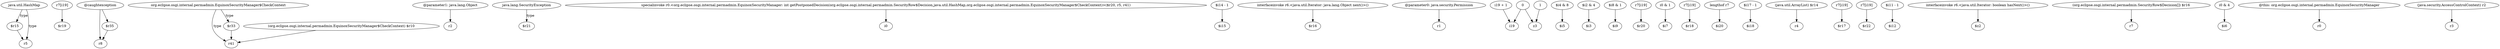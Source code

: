 digraph g {
0[label="java.util.HashMap"]
1[label="$r15"]
0->1[label="type"]
2[label="r7[i19]"]
3[label="$r19"]
2->3[label=""]
4[label="@caughtexception"]
5[label="r8"]
4->5[label=""]
6[label="org.eclipse.osgi.internal.permadmin.EquinoxSecurityManager$CheckContext"]
7[label="r41"]
6->7[label="type"]
8[label="@parameter1: java.lang.Object"]
9[label="r2"]
8->9[label=""]
10[label="java.lang.SecurityException"]
11[label="$r21"]
10->11[label="type"]
12[label="specialinvoke r0.<org.eclipse.osgi.internal.permadmin.EquinoxSecurityManager: int getPostponedDecision(org.eclipse.osgi.internal.permadmin.SecurityRow$Decision,java.util.HashMap,org.eclipse.osgi.internal.permadmin.EquinoxSecurityManager$CheckContext)>($r20, r5, r41)"]
13[label="i0"]
12->13[label=""]
14[label="$i14 - 1"]
15[label="$i15"]
14->15[label=""]
16[label="interfaceinvoke r6.<java.util.Iterator: java.lang.Object next()>()"]
17[label="$r16"]
16->17[label=""]
18[label="@parameter0: java.security.Permission"]
19[label="r1"]
18->19[label=""]
20[label="r5"]
1->20[label=""]
21[label="i19 + 1"]
22[label="i19"]
21->22[label=""]
23[label="$r33"]
6->23[label="type"]
24[label="$i4 & 8"]
25[label="$i5"]
24->25[label=""]
26[label="$i2 & 4"]
27[label="$i3"]
26->27[label=""]
28[label="$i8 & 1"]
29[label="$i9"]
28->29[label=""]
30[label="$r35"]
4->30[label=""]
31[label="r7[i19]"]
32[label="$r20"]
31->32[label=""]
33[label="i0 & 1"]
34[label="$i7"]
33->34[label=""]
23->7[label=""]
35[label="r7[i19]"]
36[label="$r18"]
35->36[label=""]
37[label="lengthof r7"]
38[label="$i20"]
37->38[label=""]
39[label="$i17 - 1"]
40[label="$i18"]
39->40[label=""]
0->20[label="type"]
41[label="(java.util.ArrayList) $r14"]
42[label="r4"]
41->42[label=""]
43[label="0"]
44[label="z3"]
43->44[label=""]
45[label="r7[i19]"]
46[label="$r17"]
45->46[label=""]
47[label="1"]
47->44[label=""]
48[label="r7[i19]"]
49[label="$r22"]
48->49[label=""]
50[label="$i11 - 1"]
51[label="$i12"]
50->51[label=""]
52[label="interfaceinvoke r6.<java.util.Iterator: boolean hasNext()>()"]
53[label="$z2"]
52->53[label=""]
54[label="(org.eclipse.osgi.internal.permadmin.SecurityRow$Decision[]) $r16"]
55[label="r7"]
54->55[label=""]
56[label="i0 & 4"]
57[label="$i6"]
56->57[label=""]
58[label="(org.eclipse.osgi.internal.permadmin.EquinoxSecurityManager$CheckContext) $r10"]
58->7[label=""]
59[label="@this: org.eclipse.osgi.internal.permadmin.EquinoxSecurityManager"]
60[label="r0"]
59->60[label=""]
43->22[label=""]
61[label="(java.security.AccessControlContext) r2"]
62[label="r3"]
61->62[label=""]
30->5[label=""]
}